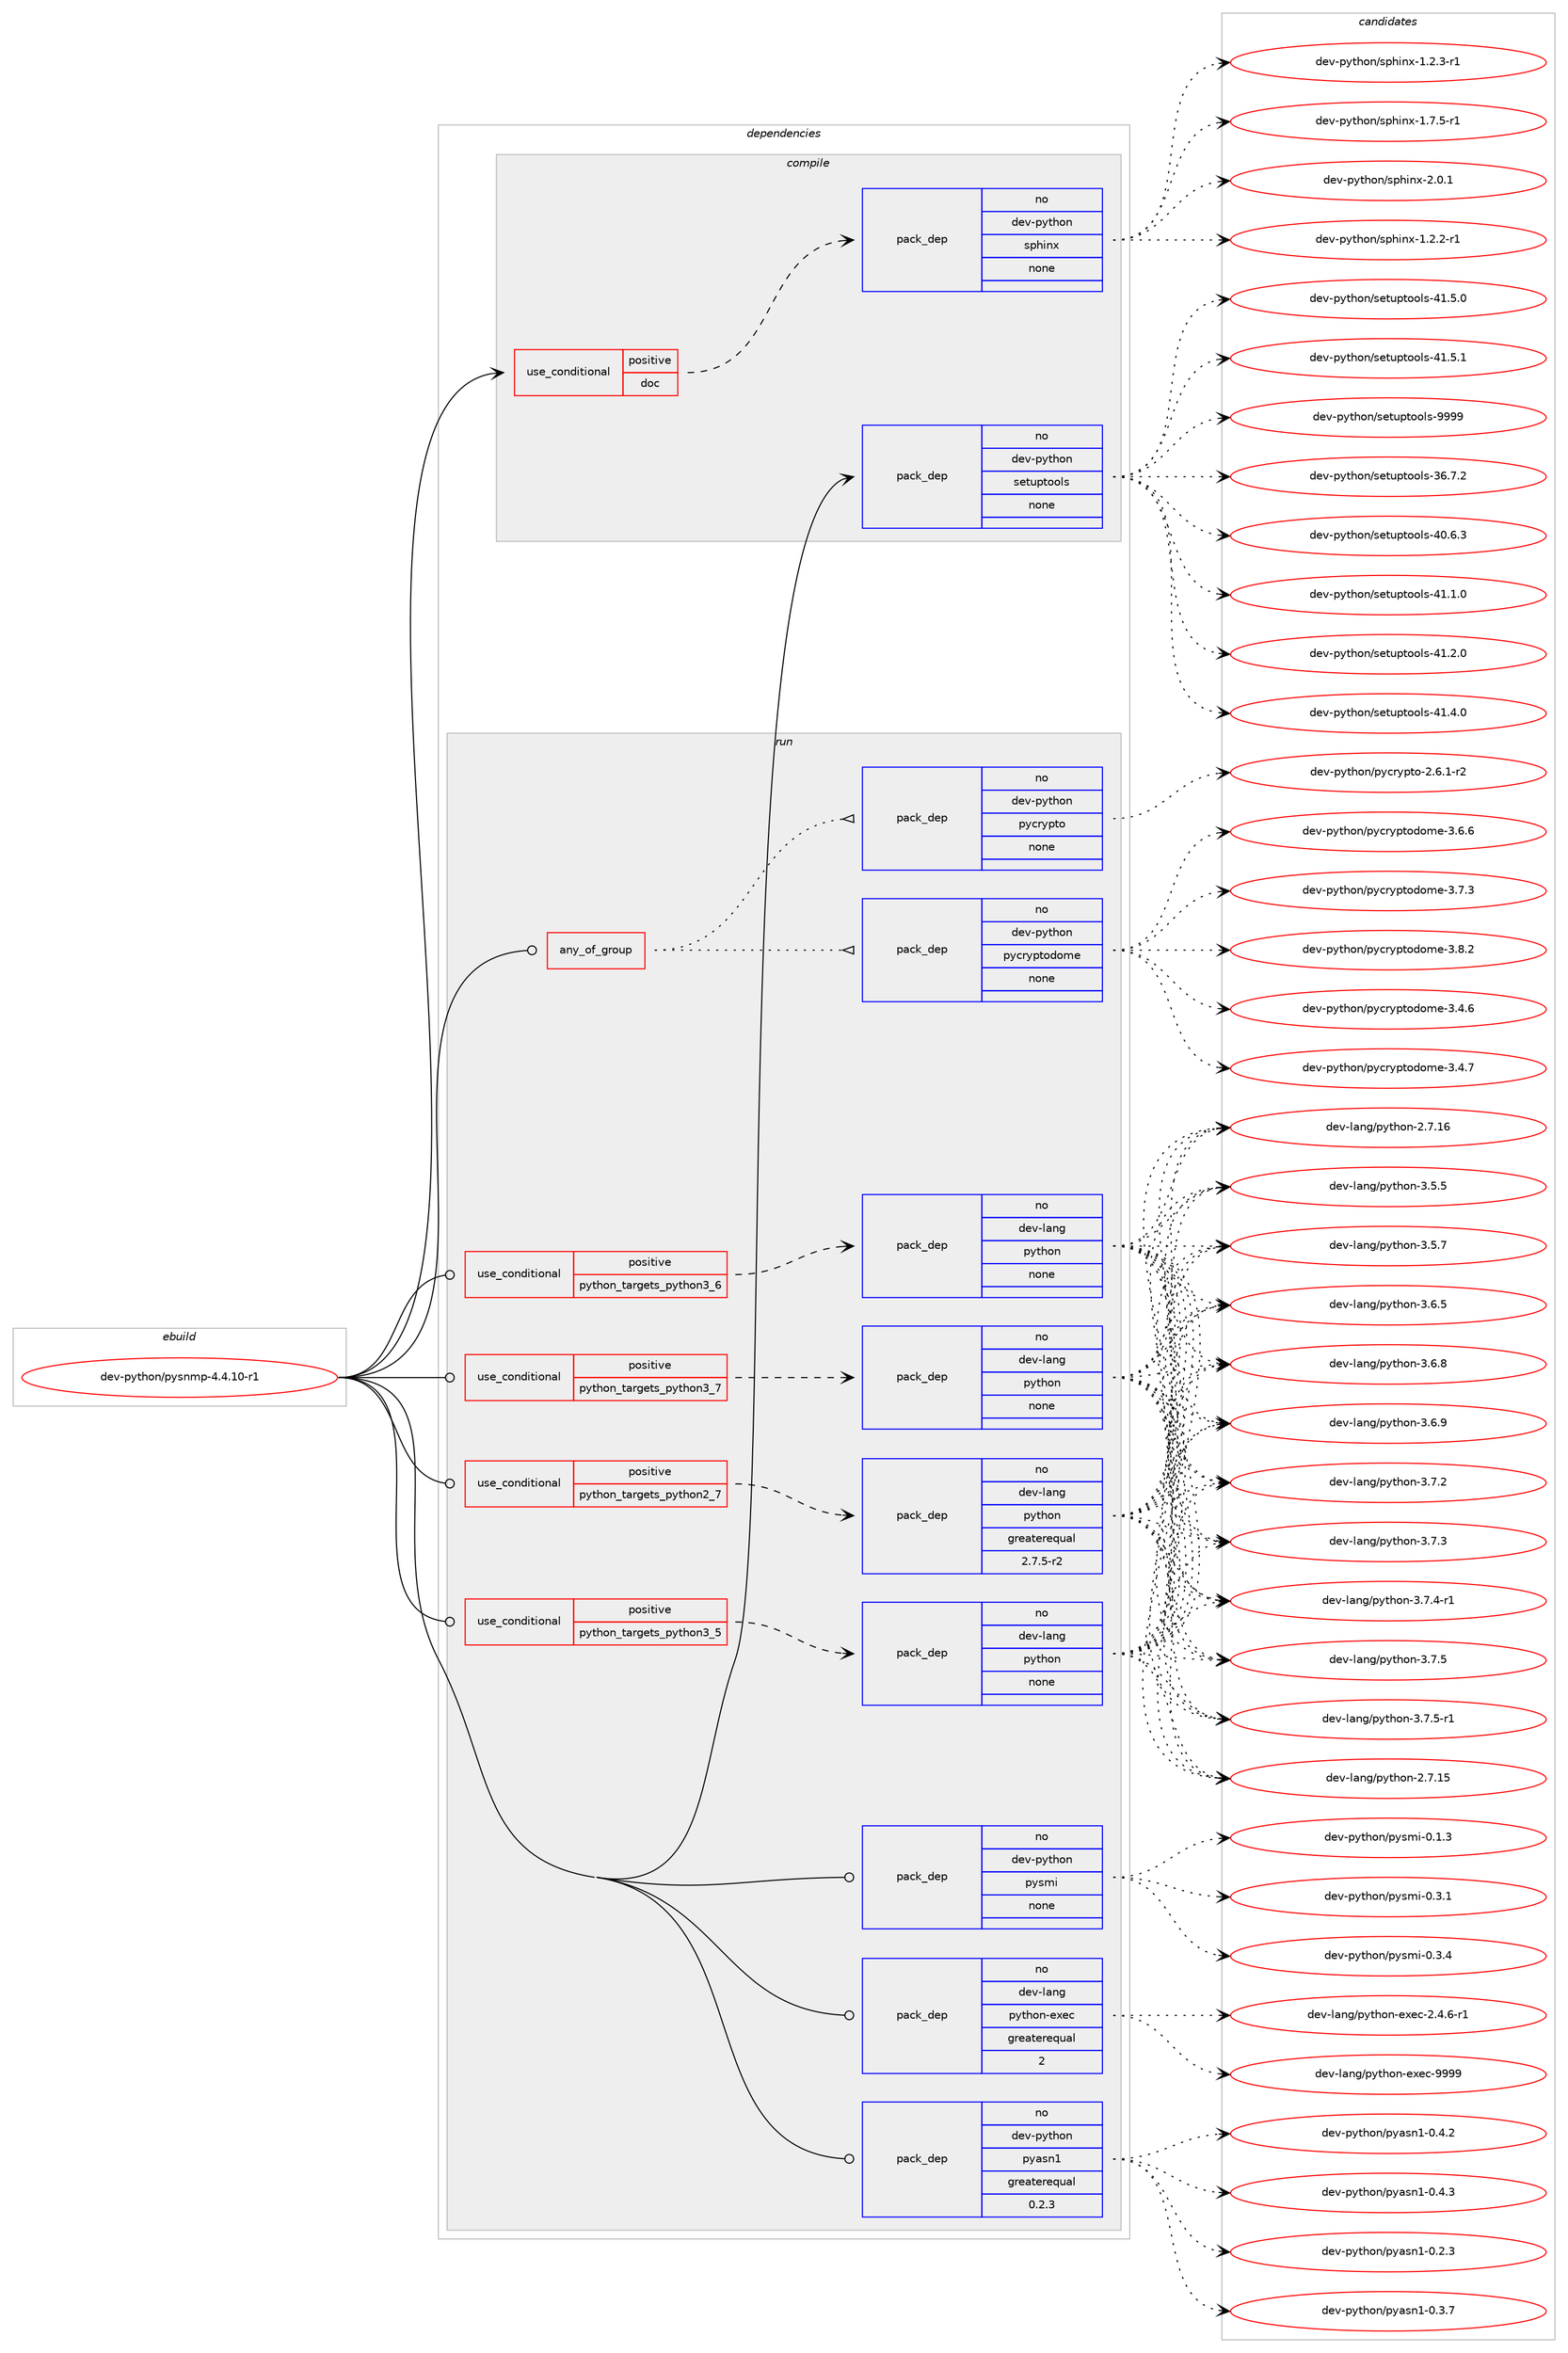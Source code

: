 digraph prolog {

# *************
# Graph options
# *************

newrank=true;
concentrate=true;
compound=true;
graph [rankdir=LR,fontname=Helvetica,fontsize=10,ranksep=1.5];#, ranksep=2.5, nodesep=0.2];
edge  [arrowhead=vee];
node  [fontname=Helvetica,fontsize=10];

# **********
# The ebuild
# **********

subgraph cluster_leftcol {
color=gray;
rank=same;
label=<<i>ebuild</i>>;
id [label="dev-python/pysnmp-4.4.10-r1", color=red, width=4, href="../dev-python/pysnmp-4.4.10-r1.svg"];
}

# ****************
# The dependencies
# ****************

subgraph cluster_midcol {
color=gray;
label=<<i>dependencies</i>>;
subgraph cluster_compile {
fillcolor="#eeeeee";
style=filled;
label=<<i>compile</i>>;
subgraph cond146803 {
dependency628714 [label=<<TABLE BORDER="0" CELLBORDER="1" CELLSPACING="0" CELLPADDING="4"><TR><TD ROWSPAN="3" CELLPADDING="10">use_conditional</TD></TR><TR><TD>positive</TD></TR><TR><TD>doc</TD></TR></TABLE>>, shape=none, color=red];
subgraph pack470051 {
dependency628715 [label=<<TABLE BORDER="0" CELLBORDER="1" CELLSPACING="0" CELLPADDING="4" WIDTH="220"><TR><TD ROWSPAN="6" CELLPADDING="30">pack_dep</TD></TR><TR><TD WIDTH="110">no</TD></TR><TR><TD>dev-python</TD></TR><TR><TD>sphinx</TD></TR><TR><TD>none</TD></TR><TR><TD></TD></TR></TABLE>>, shape=none, color=blue];
}
dependency628714:e -> dependency628715:w [weight=20,style="dashed",arrowhead="vee"];
}
id:e -> dependency628714:w [weight=20,style="solid",arrowhead="vee"];
subgraph pack470052 {
dependency628716 [label=<<TABLE BORDER="0" CELLBORDER="1" CELLSPACING="0" CELLPADDING="4" WIDTH="220"><TR><TD ROWSPAN="6" CELLPADDING="30">pack_dep</TD></TR><TR><TD WIDTH="110">no</TD></TR><TR><TD>dev-python</TD></TR><TR><TD>setuptools</TD></TR><TR><TD>none</TD></TR><TR><TD></TD></TR></TABLE>>, shape=none, color=blue];
}
id:e -> dependency628716:w [weight=20,style="solid",arrowhead="vee"];
}
subgraph cluster_compileandrun {
fillcolor="#eeeeee";
style=filled;
label=<<i>compile and run</i>>;
}
subgraph cluster_run {
fillcolor="#eeeeee";
style=filled;
label=<<i>run</i>>;
subgraph any11483 {
dependency628717 [label=<<TABLE BORDER="0" CELLBORDER="1" CELLSPACING="0" CELLPADDING="4"><TR><TD CELLPADDING="10">any_of_group</TD></TR></TABLE>>, shape=none, color=red];subgraph pack470053 {
dependency628718 [label=<<TABLE BORDER="0" CELLBORDER="1" CELLSPACING="0" CELLPADDING="4" WIDTH="220"><TR><TD ROWSPAN="6" CELLPADDING="30">pack_dep</TD></TR><TR><TD WIDTH="110">no</TD></TR><TR><TD>dev-python</TD></TR><TR><TD>pycryptodome</TD></TR><TR><TD>none</TD></TR><TR><TD></TD></TR></TABLE>>, shape=none, color=blue];
}
dependency628717:e -> dependency628718:w [weight=20,style="dotted",arrowhead="oinv"];
subgraph pack470054 {
dependency628719 [label=<<TABLE BORDER="0" CELLBORDER="1" CELLSPACING="0" CELLPADDING="4" WIDTH="220"><TR><TD ROWSPAN="6" CELLPADDING="30">pack_dep</TD></TR><TR><TD WIDTH="110">no</TD></TR><TR><TD>dev-python</TD></TR><TR><TD>pycrypto</TD></TR><TR><TD>none</TD></TR><TR><TD></TD></TR></TABLE>>, shape=none, color=blue];
}
dependency628717:e -> dependency628719:w [weight=20,style="dotted",arrowhead="oinv"];
}
id:e -> dependency628717:w [weight=20,style="solid",arrowhead="odot"];
subgraph cond146804 {
dependency628720 [label=<<TABLE BORDER="0" CELLBORDER="1" CELLSPACING="0" CELLPADDING="4"><TR><TD ROWSPAN="3" CELLPADDING="10">use_conditional</TD></TR><TR><TD>positive</TD></TR><TR><TD>python_targets_python2_7</TD></TR></TABLE>>, shape=none, color=red];
subgraph pack470055 {
dependency628721 [label=<<TABLE BORDER="0" CELLBORDER="1" CELLSPACING="0" CELLPADDING="4" WIDTH="220"><TR><TD ROWSPAN="6" CELLPADDING="30">pack_dep</TD></TR><TR><TD WIDTH="110">no</TD></TR><TR><TD>dev-lang</TD></TR><TR><TD>python</TD></TR><TR><TD>greaterequal</TD></TR><TR><TD>2.7.5-r2</TD></TR></TABLE>>, shape=none, color=blue];
}
dependency628720:e -> dependency628721:w [weight=20,style="dashed",arrowhead="vee"];
}
id:e -> dependency628720:w [weight=20,style="solid",arrowhead="odot"];
subgraph cond146805 {
dependency628722 [label=<<TABLE BORDER="0" CELLBORDER="1" CELLSPACING="0" CELLPADDING="4"><TR><TD ROWSPAN="3" CELLPADDING="10">use_conditional</TD></TR><TR><TD>positive</TD></TR><TR><TD>python_targets_python3_5</TD></TR></TABLE>>, shape=none, color=red];
subgraph pack470056 {
dependency628723 [label=<<TABLE BORDER="0" CELLBORDER="1" CELLSPACING="0" CELLPADDING="4" WIDTH="220"><TR><TD ROWSPAN="6" CELLPADDING="30">pack_dep</TD></TR><TR><TD WIDTH="110">no</TD></TR><TR><TD>dev-lang</TD></TR><TR><TD>python</TD></TR><TR><TD>none</TD></TR><TR><TD></TD></TR></TABLE>>, shape=none, color=blue];
}
dependency628722:e -> dependency628723:w [weight=20,style="dashed",arrowhead="vee"];
}
id:e -> dependency628722:w [weight=20,style="solid",arrowhead="odot"];
subgraph cond146806 {
dependency628724 [label=<<TABLE BORDER="0" CELLBORDER="1" CELLSPACING="0" CELLPADDING="4"><TR><TD ROWSPAN="3" CELLPADDING="10">use_conditional</TD></TR><TR><TD>positive</TD></TR><TR><TD>python_targets_python3_6</TD></TR></TABLE>>, shape=none, color=red];
subgraph pack470057 {
dependency628725 [label=<<TABLE BORDER="0" CELLBORDER="1" CELLSPACING="0" CELLPADDING="4" WIDTH="220"><TR><TD ROWSPAN="6" CELLPADDING="30">pack_dep</TD></TR><TR><TD WIDTH="110">no</TD></TR><TR><TD>dev-lang</TD></TR><TR><TD>python</TD></TR><TR><TD>none</TD></TR><TR><TD></TD></TR></TABLE>>, shape=none, color=blue];
}
dependency628724:e -> dependency628725:w [weight=20,style="dashed",arrowhead="vee"];
}
id:e -> dependency628724:w [weight=20,style="solid",arrowhead="odot"];
subgraph cond146807 {
dependency628726 [label=<<TABLE BORDER="0" CELLBORDER="1" CELLSPACING="0" CELLPADDING="4"><TR><TD ROWSPAN="3" CELLPADDING="10">use_conditional</TD></TR><TR><TD>positive</TD></TR><TR><TD>python_targets_python3_7</TD></TR></TABLE>>, shape=none, color=red];
subgraph pack470058 {
dependency628727 [label=<<TABLE BORDER="0" CELLBORDER="1" CELLSPACING="0" CELLPADDING="4" WIDTH="220"><TR><TD ROWSPAN="6" CELLPADDING="30">pack_dep</TD></TR><TR><TD WIDTH="110">no</TD></TR><TR><TD>dev-lang</TD></TR><TR><TD>python</TD></TR><TR><TD>none</TD></TR><TR><TD></TD></TR></TABLE>>, shape=none, color=blue];
}
dependency628726:e -> dependency628727:w [weight=20,style="dashed",arrowhead="vee"];
}
id:e -> dependency628726:w [weight=20,style="solid",arrowhead="odot"];
subgraph pack470059 {
dependency628728 [label=<<TABLE BORDER="0" CELLBORDER="1" CELLSPACING="0" CELLPADDING="4" WIDTH="220"><TR><TD ROWSPAN="6" CELLPADDING="30">pack_dep</TD></TR><TR><TD WIDTH="110">no</TD></TR><TR><TD>dev-lang</TD></TR><TR><TD>python-exec</TD></TR><TR><TD>greaterequal</TD></TR><TR><TD>2</TD></TR></TABLE>>, shape=none, color=blue];
}
id:e -> dependency628728:w [weight=20,style="solid",arrowhead="odot"];
subgraph pack470060 {
dependency628729 [label=<<TABLE BORDER="0" CELLBORDER="1" CELLSPACING="0" CELLPADDING="4" WIDTH="220"><TR><TD ROWSPAN="6" CELLPADDING="30">pack_dep</TD></TR><TR><TD WIDTH="110">no</TD></TR><TR><TD>dev-python</TD></TR><TR><TD>pyasn1</TD></TR><TR><TD>greaterequal</TD></TR><TR><TD>0.2.3</TD></TR></TABLE>>, shape=none, color=blue];
}
id:e -> dependency628729:w [weight=20,style="solid",arrowhead="odot"];
subgraph pack470061 {
dependency628730 [label=<<TABLE BORDER="0" CELLBORDER="1" CELLSPACING="0" CELLPADDING="4" WIDTH="220"><TR><TD ROWSPAN="6" CELLPADDING="30">pack_dep</TD></TR><TR><TD WIDTH="110">no</TD></TR><TR><TD>dev-python</TD></TR><TR><TD>pysmi</TD></TR><TR><TD>none</TD></TR><TR><TD></TD></TR></TABLE>>, shape=none, color=blue];
}
id:e -> dependency628730:w [weight=20,style="solid",arrowhead="odot"];
}
}

# **************
# The candidates
# **************

subgraph cluster_choices {
rank=same;
color=gray;
label=<<i>candidates</i>>;

subgraph choice470051 {
color=black;
nodesep=1;
choice10010111845112121116104111110471151121041051101204549465046504511449 [label="dev-python/sphinx-1.2.2-r1", color=red, width=4,href="../dev-python/sphinx-1.2.2-r1.svg"];
choice10010111845112121116104111110471151121041051101204549465046514511449 [label="dev-python/sphinx-1.2.3-r1", color=red, width=4,href="../dev-python/sphinx-1.2.3-r1.svg"];
choice10010111845112121116104111110471151121041051101204549465546534511449 [label="dev-python/sphinx-1.7.5-r1", color=red, width=4,href="../dev-python/sphinx-1.7.5-r1.svg"];
choice1001011184511212111610411111047115112104105110120455046484649 [label="dev-python/sphinx-2.0.1", color=red, width=4,href="../dev-python/sphinx-2.0.1.svg"];
dependency628715:e -> choice10010111845112121116104111110471151121041051101204549465046504511449:w [style=dotted,weight="100"];
dependency628715:e -> choice10010111845112121116104111110471151121041051101204549465046514511449:w [style=dotted,weight="100"];
dependency628715:e -> choice10010111845112121116104111110471151121041051101204549465546534511449:w [style=dotted,weight="100"];
dependency628715:e -> choice1001011184511212111610411111047115112104105110120455046484649:w [style=dotted,weight="100"];
}
subgraph choice470052 {
color=black;
nodesep=1;
choice100101118451121211161041111104711510111611711211611111110811545515446554650 [label="dev-python/setuptools-36.7.2", color=red, width=4,href="../dev-python/setuptools-36.7.2.svg"];
choice100101118451121211161041111104711510111611711211611111110811545524846544651 [label="dev-python/setuptools-40.6.3", color=red, width=4,href="../dev-python/setuptools-40.6.3.svg"];
choice100101118451121211161041111104711510111611711211611111110811545524946494648 [label="dev-python/setuptools-41.1.0", color=red, width=4,href="../dev-python/setuptools-41.1.0.svg"];
choice100101118451121211161041111104711510111611711211611111110811545524946504648 [label="dev-python/setuptools-41.2.0", color=red, width=4,href="../dev-python/setuptools-41.2.0.svg"];
choice100101118451121211161041111104711510111611711211611111110811545524946524648 [label="dev-python/setuptools-41.4.0", color=red, width=4,href="../dev-python/setuptools-41.4.0.svg"];
choice100101118451121211161041111104711510111611711211611111110811545524946534648 [label="dev-python/setuptools-41.5.0", color=red, width=4,href="../dev-python/setuptools-41.5.0.svg"];
choice100101118451121211161041111104711510111611711211611111110811545524946534649 [label="dev-python/setuptools-41.5.1", color=red, width=4,href="../dev-python/setuptools-41.5.1.svg"];
choice10010111845112121116104111110471151011161171121161111111081154557575757 [label="dev-python/setuptools-9999", color=red, width=4,href="../dev-python/setuptools-9999.svg"];
dependency628716:e -> choice100101118451121211161041111104711510111611711211611111110811545515446554650:w [style=dotted,weight="100"];
dependency628716:e -> choice100101118451121211161041111104711510111611711211611111110811545524846544651:w [style=dotted,weight="100"];
dependency628716:e -> choice100101118451121211161041111104711510111611711211611111110811545524946494648:w [style=dotted,weight="100"];
dependency628716:e -> choice100101118451121211161041111104711510111611711211611111110811545524946504648:w [style=dotted,weight="100"];
dependency628716:e -> choice100101118451121211161041111104711510111611711211611111110811545524946524648:w [style=dotted,weight="100"];
dependency628716:e -> choice100101118451121211161041111104711510111611711211611111110811545524946534648:w [style=dotted,weight="100"];
dependency628716:e -> choice100101118451121211161041111104711510111611711211611111110811545524946534649:w [style=dotted,weight="100"];
dependency628716:e -> choice10010111845112121116104111110471151011161171121161111111081154557575757:w [style=dotted,weight="100"];
}
subgraph choice470053 {
color=black;
nodesep=1;
choice100101118451121211161041111104711212199114121112116111100111109101455146524654 [label="dev-python/pycryptodome-3.4.6", color=red, width=4,href="../dev-python/pycryptodome-3.4.6.svg"];
choice100101118451121211161041111104711212199114121112116111100111109101455146524655 [label="dev-python/pycryptodome-3.4.7", color=red, width=4,href="../dev-python/pycryptodome-3.4.7.svg"];
choice100101118451121211161041111104711212199114121112116111100111109101455146544654 [label="dev-python/pycryptodome-3.6.6", color=red, width=4,href="../dev-python/pycryptodome-3.6.6.svg"];
choice100101118451121211161041111104711212199114121112116111100111109101455146554651 [label="dev-python/pycryptodome-3.7.3", color=red, width=4,href="../dev-python/pycryptodome-3.7.3.svg"];
choice100101118451121211161041111104711212199114121112116111100111109101455146564650 [label="dev-python/pycryptodome-3.8.2", color=red, width=4,href="../dev-python/pycryptodome-3.8.2.svg"];
dependency628718:e -> choice100101118451121211161041111104711212199114121112116111100111109101455146524654:w [style=dotted,weight="100"];
dependency628718:e -> choice100101118451121211161041111104711212199114121112116111100111109101455146524655:w [style=dotted,weight="100"];
dependency628718:e -> choice100101118451121211161041111104711212199114121112116111100111109101455146544654:w [style=dotted,weight="100"];
dependency628718:e -> choice100101118451121211161041111104711212199114121112116111100111109101455146554651:w [style=dotted,weight="100"];
dependency628718:e -> choice100101118451121211161041111104711212199114121112116111100111109101455146564650:w [style=dotted,weight="100"];
}
subgraph choice470054 {
color=black;
nodesep=1;
choice1001011184511212111610411111047112121991141211121161114550465446494511450 [label="dev-python/pycrypto-2.6.1-r2", color=red, width=4,href="../dev-python/pycrypto-2.6.1-r2.svg"];
dependency628719:e -> choice1001011184511212111610411111047112121991141211121161114550465446494511450:w [style=dotted,weight="100"];
}
subgraph choice470055 {
color=black;
nodesep=1;
choice10010111845108971101034711212111610411111045504655464953 [label="dev-lang/python-2.7.15", color=red, width=4,href="../dev-lang/python-2.7.15.svg"];
choice10010111845108971101034711212111610411111045504655464954 [label="dev-lang/python-2.7.16", color=red, width=4,href="../dev-lang/python-2.7.16.svg"];
choice100101118451089711010347112121116104111110455146534653 [label="dev-lang/python-3.5.5", color=red, width=4,href="../dev-lang/python-3.5.5.svg"];
choice100101118451089711010347112121116104111110455146534655 [label="dev-lang/python-3.5.7", color=red, width=4,href="../dev-lang/python-3.5.7.svg"];
choice100101118451089711010347112121116104111110455146544653 [label="dev-lang/python-3.6.5", color=red, width=4,href="../dev-lang/python-3.6.5.svg"];
choice100101118451089711010347112121116104111110455146544656 [label="dev-lang/python-3.6.8", color=red, width=4,href="../dev-lang/python-3.6.8.svg"];
choice100101118451089711010347112121116104111110455146544657 [label="dev-lang/python-3.6.9", color=red, width=4,href="../dev-lang/python-3.6.9.svg"];
choice100101118451089711010347112121116104111110455146554650 [label="dev-lang/python-3.7.2", color=red, width=4,href="../dev-lang/python-3.7.2.svg"];
choice100101118451089711010347112121116104111110455146554651 [label="dev-lang/python-3.7.3", color=red, width=4,href="../dev-lang/python-3.7.3.svg"];
choice1001011184510897110103471121211161041111104551465546524511449 [label="dev-lang/python-3.7.4-r1", color=red, width=4,href="../dev-lang/python-3.7.4-r1.svg"];
choice100101118451089711010347112121116104111110455146554653 [label="dev-lang/python-3.7.5", color=red, width=4,href="../dev-lang/python-3.7.5.svg"];
choice1001011184510897110103471121211161041111104551465546534511449 [label="dev-lang/python-3.7.5-r1", color=red, width=4,href="../dev-lang/python-3.7.5-r1.svg"];
dependency628721:e -> choice10010111845108971101034711212111610411111045504655464953:w [style=dotted,weight="100"];
dependency628721:e -> choice10010111845108971101034711212111610411111045504655464954:w [style=dotted,weight="100"];
dependency628721:e -> choice100101118451089711010347112121116104111110455146534653:w [style=dotted,weight="100"];
dependency628721:e -> choice100101118451089711010347112121116104111110455146534655:w [style=dotted,weight="100"];
dependency628721:e -> choice100101118451089711010347112121116104111110455146544653:w [style=dotted,weight="100"];
dependency628721:e -> choice100101118451089711010347112121116104111110455146544656:w [style=dotted,weight="100"];
dependency628721:e -> choice100101118451089711010347112121116104111110455146544657:w [style=dotted,weight="100"];
dependency628721:e -> choice100101118451089711010347112121116104111110455146554650:w [style=dotted,weight="100"];
dependency628721:e -> choice100101118451089711010347112121116104111110455146554651:w [style=dotted,weight="100"];
dependency628721:e -> choice1001011184510897110103471121211161041111104551465546524511449:w [style=dotted,weight="100"];
dependency628721:e -> choice100101118451089711010347112121116104111110455146554653:w [style=dotted,weight="100"];
dependency628721:e -> choice1001011184510897110103471121211161041111104551465546534511449:w [style=dotted,weight="100"];
}
subgraph choice470056 {
color=black;
nodesep=1;
choice10010111845108971101034711212111610411111045504655464953 [label="dev-lang/python-2.7.15", color=red, width=4,href="../dev-lang/python-2.7.15.svg"];
choice10010111845108971101034711212111610411111045504655464954 [label="dev-lang/python-2.7.16", color=red, width=4,href="../dev-lang/python-2.7.16.svg"];
choice100101118451089711010347112121116104111110455146534653 [label="dev-lang/python-3.5.5", color=red, width=4,href="../dev-lang/python-3.5.5.svg"];
choice100101118451089711010347112121116104111110455146534655 [label="dev-lang/python-3.5.7", color=red, width=4,href="../dev-lang/python-3.5.7.svg"];
choice100101118451089711010347112121116104111110455146544653 [label="dev-lang/python-3.6.5", color=red, width=4,href="../dev-lang/python-3.6.5.svg"];
choice100101118451089711010347112121116104111110455146544656 [label="dev-lang/python-3.6.8", color=red, width=4,href="../dev-lang/python-3.6.8.svg"];
choice100101118451089711010347112121116104111110455146544657 [label="dev-lang/python-3.6.9", color=red, width=4,href="../dev-lang/python-3.6.9.svg"];
choice100101118451089711010347112121116104111110455146554650 [label="dev-lang/python-3.7.2", color=red, width=4,href="../dev-lang/python-3.7.2.svg"];
choice100101118451089711010347112121116104111110455146554651 [label="dev-lang/python-3.7.3", color=red, width=4,href="../dev-lang/python-3.7.3.svg"];
choice1001011184510897110103471121211161041111104551465546524511449 [label="dev-lang/python-3.7.4-r1", color=red, width=4,href="../dev-lang/python-3.7.4-r1.svg"];
choice100101118451089711010347112121116104111110455146554653 [label="dev-lang/python-3.7.5", color=red, width=4,href="../dev-lang/python-3.7.5.svg"];
choice1001011184510897110103471121211161041111104551465546534511449 [label="dev-lang/python-3.7.5-r1", color=red, width=4,href="../dev-lang/python-3.7.5-r1.svg"];
dependency628723:e -> choice10010111845108971101034711212111610411111045504655464953:w [style=dotted,weight="100"];
dependency628723:e -> choice10010111845108971101034711212111610411111045504655464954:w [style=dotted,weight="100"];
dependency628723:e -> choice100101118451089711010347112121116104111110455146534653:w [style=dotted,weight="100"];
dependency628723:e -> choice100101118451089711010347112121116104111110455146534655:w [style=dotted,weight="100"];
dependency628723:e -> choice100101118451089711010347112121116104111110455146544653:w [style=dotted,weight="100"];
dependency628723:e -> choice100101118451089711010347112121116104111110455146544656:w [style=dotted,weight="100"];
dependency628723:e -> choice100101118451089711010347112121116104111110455146544657:w [style=dotted,weight="100"];
dependency628723:e -> choice100101118451089711010347112121116104111110455146554650:w [style=dotted,weight="100"];
dependency628723:e -> choice100101118451089711010347112121116104111110455146554651:w [style=dotted,weight="100"];
dependency628723:e -> choice1001011184510897110103471121211161041111104551465546524511449:w [style=dotted,weight="100"];
dependency628723:e -> choice100101118451089711010347112121116104111110455146554653:w [style=dotted,weight="100"];
dependency628723:e -> choice1001011184510897110103471121211161041111104551465546534511449:w [style=dotted,weight="100"];
}
subgraph choice470057 {
color=black;
nodesep=1;
choice10010111845108971101034711212111610411111045504655464953 [label="dev-lang/python-2.7.15", color=red, width=4,href="../dev-lang/python-2.7.15.svg"];
choice10010111845108971101034711212111610411111045504655464954 [label="dev-lang/python-2.7.16", color=red, width=4,href="../dev-lang/python-2.7.16.svg"];
choice100101118451089711010347112121116104111110455146534653 [label="dev-lang/python-3.5.5", color=red, width=4,href="../dev-lang/python-3.5.5.svg"];
choice100101118451089711010347112121116104111110455146534655 [label="dev-lang/python-3.5.7", color=red, width=4,href="../dev-lang/python-3.5.7.svg"];
choice100101118451089711010347112121116104111110455146544653 [label="dev-lang/python-3.6.5", color=red, width=4,href="../dev-lang/python-3.6.5.svg"];
choice100101118451089711010347112121116104111110455146544656 [label="dev-lang/python-3.6.8", color=red, width=4,href="../dev-lang/python-3.6.8.svg"];
choice100101118451089711010347112121116104111110455146544657 [label="dev-lang/python-3.6.9", color=red, width=4,href="../dev-lang/python-3.6.9.svg"];
choice100101118451089711010347112121116104111110455146554650 [label="dev-lang/python-3.7.2", color=red, width=4,href="../dev-lang/python-3.7.2.svg"];
choice100101118451089711010347112121116104111110455146554651 [label="dev-lang/python-3.7.3", color=red, width=4,href="../dev-lang/python-3.7.3.svg"];
choice1001011184510897110103471121211161041111104551465546524511449 [label="dev-lang/python-3.7.4-r1", color=red, width=4,href="../dev-lang/python-3.7.4-r1.svg"];
choice100101118451089711010347112121116104111110455146554653 [label="dev-lang/python-3.7.5", color=red, width=4,href="../dev-lang/python-3.7.5.svg"];
choice1001011184510897110103471121211161041111104551465546534511449 [label="dev-lang/python-3.7.5-r1", color=red, width=4,href="../dev-lang/python-3.7.5-r1.svg"];
dependency628725:e -> choice10010111845108971101034711212111610411111045504655464953:w [style=dotted,weight="100"];
dependency628725:e -> choice10010111845108971101034711212111610411111045504655464954:w [style=dotted,weight="100"];
dependency628725:e -> choice100101118451089711010347112121116104111110455146534653:w [style=dotted,weight="100"];
dependency628725:e -> choice100101118451089711010347112121116104111110455146534655:w [style=dotted,weight="100"];
dependency628725:e -> choice100101118451089711010347112121116104111110455146544653:w [style=dotted,weight="100"];
dependency628725:e -> choice100101118451089711010347112121116104111110455146544656:w [style=dotted,weight="100"];
dependency628725:e -> choice100101118451089711010347112121116104111110455146544657:w [style=dotted,weight="100"];
dependency628725:e -> choice100101118451089711010347112121116104111110455146554650:w [style=dotted,weight="100"];
dependency628725:e -> choice100101118451089711010347112121116104111110455146554651:w [style=dotted,weight="100"];
dependency628725:e -> choice1001011184510897110103471121211161041111104551465546524511449:w [style=dotted,weight="100"];
dependency628725:e -> choice100101118451089711010347112121116104111110455146554653:w [style=dotted,weight="100"];
dependency628725:e -> choice1001011184510897110103471121211161041111104551465546534511449:w [style=dotted,weight="100"];
}
subgraph choice470058 {
color=black;
nodesep=1;
choice10010111845108971101034711212111610411111045504655464953 [label="dev-lang/python-2.7.15", color=red, width=4,href="../dev-lang/python-2.7.15.svg"];
choice10010111845108971101034711212111610411111045504655464954 [label="dev-lang/python-2.7.16", color=red, width=4,href="../dev-lang/python-2.7.16.svg"];
choice100101118451089711010347112121116104111110455146534653 [label="dev-lang/python-3.5.5", color=red, width=4,href="../dev-lang/python-3.5.5.svg"];
choice100101118451089711010347112121116104111110455146534655 [label="dev-lang/python-3.5.7", color=red, width=4,href="../dev-lang/python-3.5.7.svg"];
choice100101118451089711010347112121116104111110455146544653 [label="dev-lang/python-3.6.5", color=red, width=4,href="../dev-lang/python-3.6.5.svg"];
choice100101118451089711010347112121116104111110455146544656 [label="dev-lang/python-3.6.8", color=red, width=4,href="../dev-lang/python-3.6.8.svg"];
choice100101118451089711010347112121116104111110455146544657 [label="dev-lang/python-3.6.9", color=red, width=4,href="../dev-lang/python-3.6.9.svg"];
choice100101118451089711010347112121116104111110455146554650 [label="dev-lang/python-3.7.2", color=red, width=4,href="../dev-lang/python-3.7.2.svg"];
choice100101118451089711010347112121116104111110455146554651 [label="dev-lang/python-3.7.3", color=red, width=4,href="../dev-lang/python-3.7.3.svg"];
choice1001011184510897110103471121211161041111104551465546524511449 [label="dev-lang/python-3.7.4-r1", color=red, width=4,href="../dev-lang/python-3.7.4-r1.svg"];
choice100101118451089711010347112121116104111110455146554653 [label="dev-lang/python-3.7.5", color=red, width=4,href="../dev-lang/python-3.7.5.svg"];
choice1001011184510897110103471121211161041111104551465546534511449 [label="dev-lang/python-3.7.5-r1", color=red, width=4,href="../dev-lang/python-3.7.5-r1.svg"];
dependency628727:e -> choice10010111845108971101034711212111610411111045504655464953:w [style=dotted,weight="100"];
dependency628727:e -> choice10010111845108971101034711212111610411111045504655464954:w [style=dotted,weight="100"];
dependency628727:e -> choice100101118451089711010347112121116104111110455146534653:w [style=dotted,weight="100"];
dependency628727:e -> choice100101118451089711010347112121116104111110455146534655:w [style=dotted,weight="100"];
dependency628727:e -> choice100101118451089711010347112121116104111110455146544653:w [style=dotted,weight="100"];
dependency628727:e -> choice100101118451089711010347112121116104111110455146544656:w [style=dotted,weight="100"];
dependency628727:e -> choice100101118451089711010347112121116104111110455146544657:w [style=dotted,weight="100"];
dependency628727:e -> choice100101118451089711010347112121116104111110455146554650:w [style=dotted,weight="100"];
dependency628727:e -> choice100101118451089711010347112121116104111110455146554651:w [style=dotted,weight="100"];
dependency628727:e -> choice1001011184510897110103471121211161041111104551465546524511449:w [style=dotted,weight="100"];
dependency628727:e -> choice100101118451089711010347112121116104111110455146554653:w [style=dotted,weight="100"];
dependency628727:e -> choice1001011184510897110103471121211161041111104551465546534511449:w [style=dotted,weight="100"];
}
subgraph choice470059 {
color=black;
nodesep=1;
choice10010111845108971101034711212111610411111045101120101994550465246544511449 [label="dev-lang/python-exec-2.4.6-r1", color=red, width=4,href="../dev-lang/python-exec-2.4.6-r1.svg"];
choice10010111845108971101034711212111610411111045101120101994557575757 [label="dev-lang/python-exec-9999", color=red, width=4,href="../dev-lang/python-exec-9999.svg"];
dependency628728:e -> choice10010111845108971101034711212111610411111045101120101994550465246544511449:w [style=dotted,weight="100"];
dependency628728:e -> choice10010111845108971101034711212111610411111045101120101994557575757:w [style=dotted,weight="100"];
}
subgraph choice470060 {
color=black;
nodesep=1;
choice10010111845112121116104111110471121219711511049454846504651 [label="dev-python/pyasn1-0.2.3", color=red, width=4,href="../dev-python/pyasn1-0.2.3.svg"];
choice10010111845112121116104111110471121219711511049454846514655 [label="dev-python/pyasn1-0.3.7", color=red, width=4,href="../dev-python/pyasn1-0.3.7.svg"];
choice10010111845112121116104111110471121219711511049454846524650 [label="dev-python/pyasn1-0.4.2", color=red, width=4,href="../dev-python/pyasn1-0.4.2.svg"];
choice10010111845112121116104111110471121219711511049454846524651 [label="dev-python/pyasn1-0.4.3", color=red, width=4,href="../dev-python/pyasn1-0.4.3.svg"];
dependency628729:e -> choice10010111845112121116104111110471121219711511049454846504651:w [style=dotted,weight="100"];
dependency628729:e -> choice10010111845112121116104111110471121219711511049454846514655:w [style=dotted,weight="100"];
dependency628729:e -> choice10010111845112121116104111110471121219711511049454846524650:w [style=dotted,weight="100"];
dependency628729:e -> choice10010111845112121116104111110471121219711511049454846524651:w [style=dotted,weight="100"];
}
subgraph choice470061 {
color=black;
nodesep=1;
choice1001011184511212111610411111047112121115109105454846494651 [label="dev-python/pysmi-0.1.3", color=red, width=4,href="../dev-python/pysmi-0.1.3.svg"];
choice1001011184511212111610411111047112121115109105454846514649 [label="dev-python/pysmi-0.3.1", color=red, width=4,href="../dev-python/pysmi-0.3.1.svg"];
choice1001011184511212111610411111047112121115109105454846514652 [label="dev-python/pysmi-0.3.4", color=red, width=4,href="../dev-python/pysmi-0.3.4.svg"];
dependency628730:e -> choice1001011184511212111610411111047112121115109105454846494651:w [style=dotted,weight="100"];
dependency628730:e -> choice1001011184511212111610411111047112121115109105454846514649:w [style=dotted,weight="100"];
dependency628730:e -> choice1001011184511212111610411111047112121115109105454846514652:w [style=dotted,weight="100"];
}
}

}

